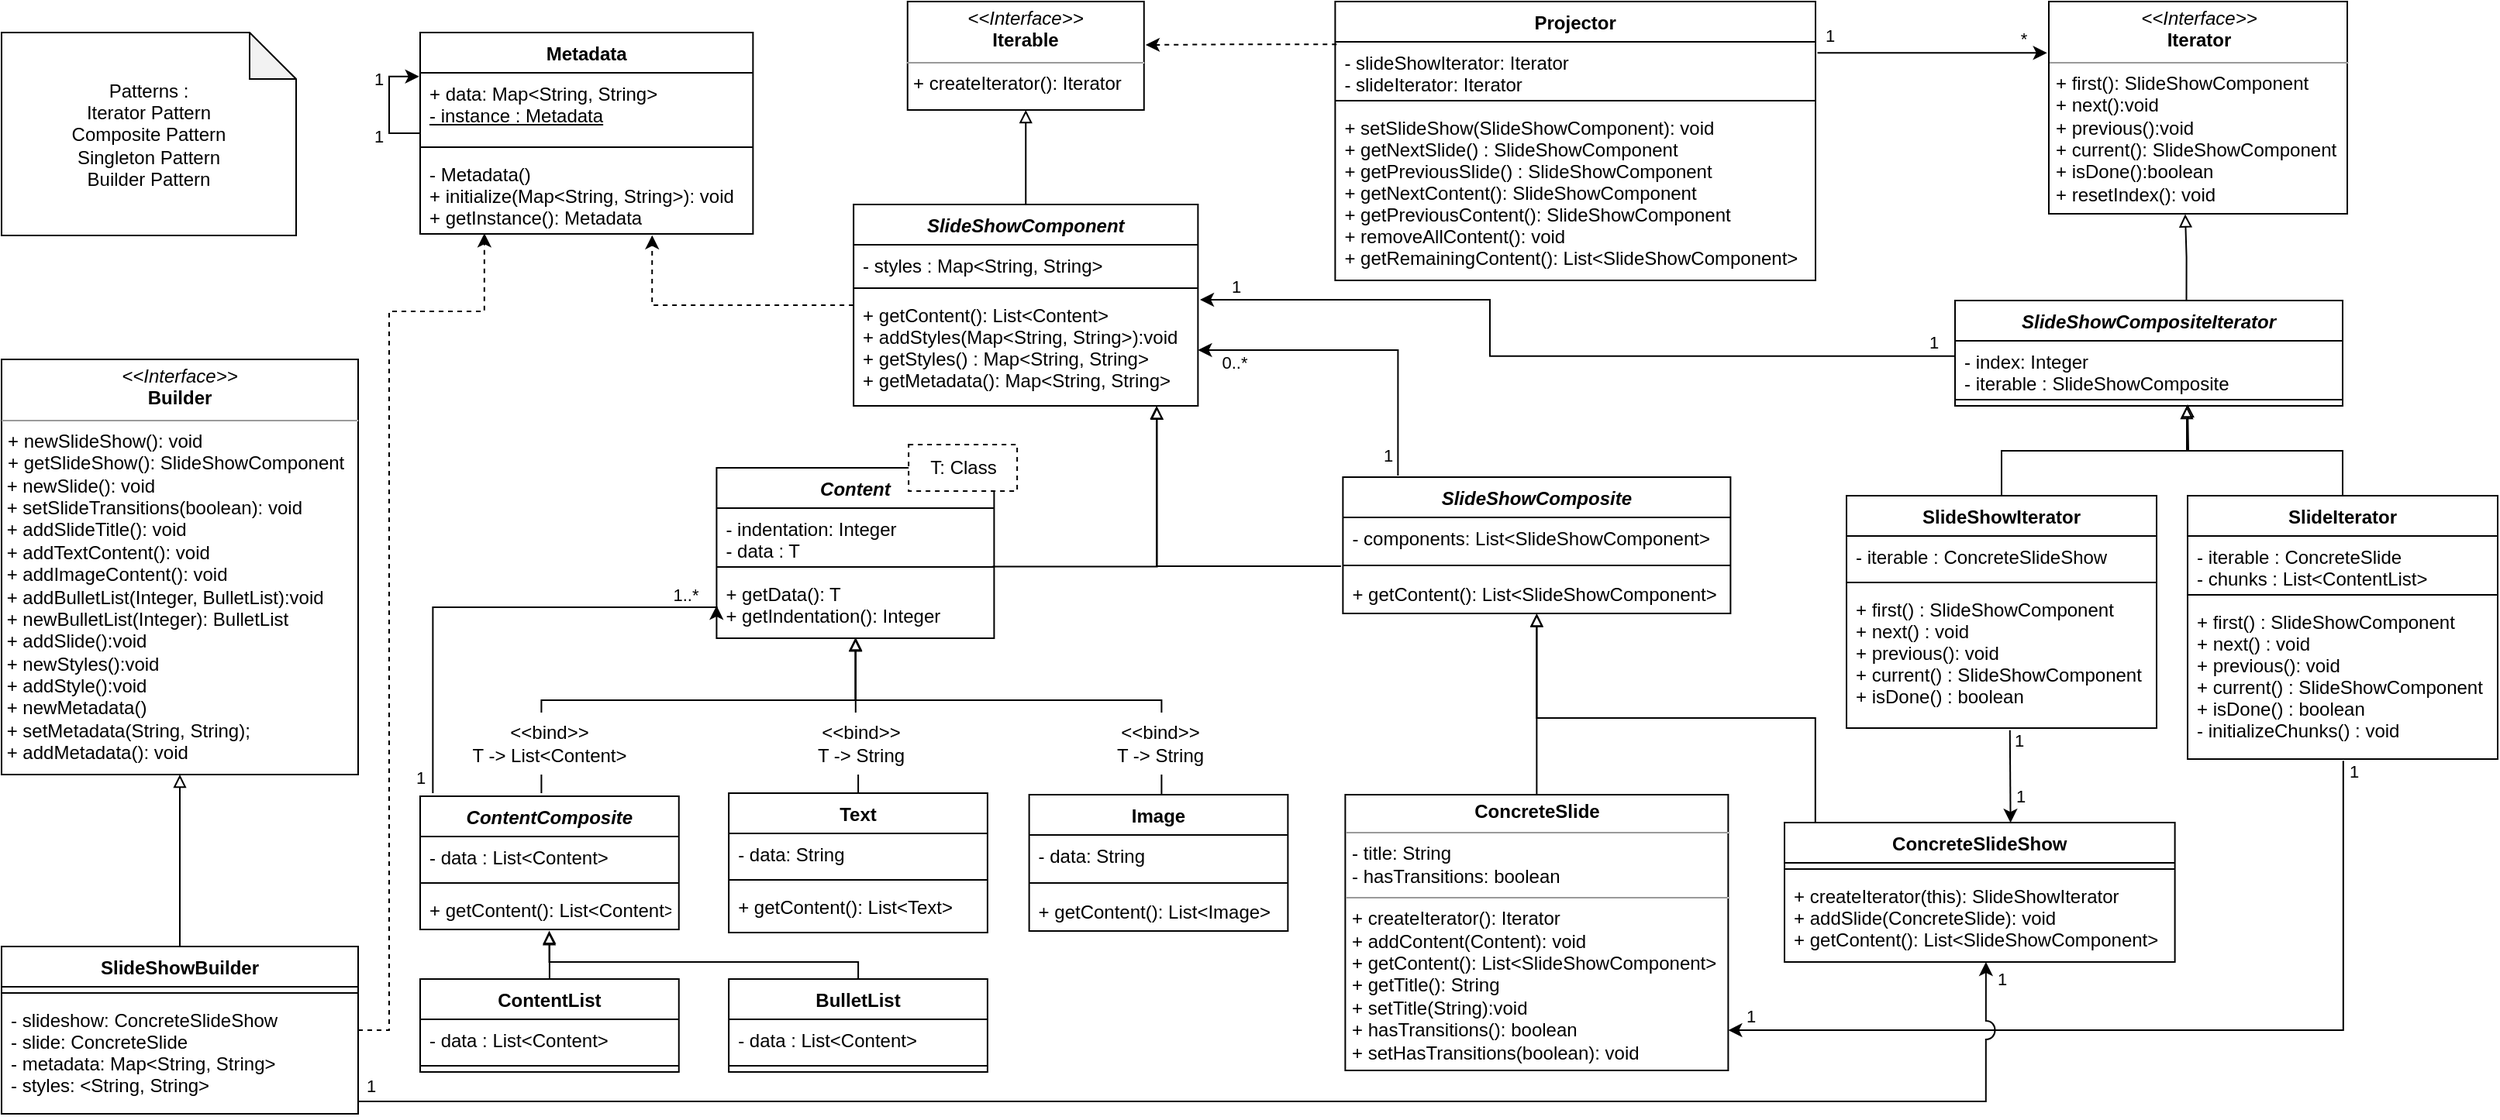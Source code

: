 <mxfile version="20.5.1" type="device"><diagram id="dJp5wNmj4JbH1_XlsDkN" name="Page-1"><mxGraphModel dx="2049" dy="1098" grid="1" gridSize="10" guides="1" tooltips="1" connect="1" arrows="1" fold="1" page="1" pageScale="1" pageWidth="1654" pageHeight="2336" math="0" shadow="0"><root><mxCell id="0"/><mxCell id="1" parent="0"/><mxCell id="BEjTRMxC8oMAZIC29KmR-113" style="edgeStyle=orthogonalEdgeStyle;rounded=0;orthogonalLoop=1;jettySize=auto;html=1;startArrow=none;startFill=0;endArrow=block;endFill=0;entryX=0.5;entryY=1;entryDx=0;entryDy=0;exitX=0.5;exitY=0;exitDx=0;exitDy=0;" parent="1" source="BEjTRMxC8oMAZIC29KmR-5" target="BEjTRMxC8oMAZIC29KmR-72" edge="1"><mxGeometry relative="1" as="geometry"><mxPoint x="848.19" y="118" as="targetPoint"/><mxPoint x="734.19" y="161" as="sourcePoint"/></mxGeometry></mxCell><mxCell id="H9FdFN-ClzO1cE9R2MqB-24" style="edgeStyle=orthogonalEdgeStyle;rounded=0;orthogonalLoop=1;jettySize=auto;html=1;entryX=0.697;entryY=1.016;entryDx=0;entryDy=0;entryPerimeter=0;dashed=1;endArrow=classic;endFill=1;" parent="1" source="BEjTRMxC8oMAZIC29KmR-5" target="BEjTRMxC8oMAZIC29KmR-18" edge="1"><mxGeometry relative="1" as="geometry"/></mxCell><mxCell id="BEjTRMxC8oMAZIC29KmR-5" value="SlideShowComponent" style="swimlane;fontStyle=3;align=center;verticalAlign=top;childLayout=stackLayout;horizontal=1;startSize=26;horizontalStack=0;resizeParent=1;resizeParentMax=0;resizeLast=0;collapsible=1;marginBottom=0;" parent="1" vertex="1"><mxGeometry x="579.56" y="151" width="222.13" height="130" as="geometry"/></mxCell><mxCell id="BEjTRMxC8oMAZIC29KmR-6" value="- styles : Map&lt;String, String&gt;" style="text;strokeColor=none;fillColor=none;align=left;verticalAlign=top;spacingLeft=4;spacingRight=4;overflow=hidden;rotatable=0;points=[[0,0.5],[1,0.5]];portConstraint=eastwest;" parent="BEjTRMxC8oMAZIC29KmR-5" vertex="1"><mxGeometry y="26" width="222.13" height="24" as="geometry"/></mxCell><mxCell id="BEjTRMxC8oMAZIC29KmR-7" value="" style="line;strokeWidth=1;fillColor=none;align=left;verticalAlign=middle;spacingTop=-1;spacingLeft=3;spacingRight=3;rotatable=0;labelPosition=right;points=[];portConstraint=eastwest;strokeColor=inherit;" parent="BEjTRMxC8oMAZIC29KmR-5" vertex="1"><mxGeometry y="50" width="222.13" height="8" as="geometry"/></mxCell><mxCell id="BEjTRMxC8oMAZIC29KmR-8" value="+ getContent(): List&lt;Content&gt;&#10;+ addStyles(Map&lt;String, String&gt;):void&#10;+ getStyles() : Map&lt;String, String&gt;&#10;+ getMetadata(): Map&lt;String, String&gt;&#10;" style="text;strokeColor=none;fillColor=none;align=left;verticalAlign=top;spacingLeft=4;spacingRight=4;overflow=hidden;rotatable=0;points=[[0,0.5],[1,0.5]];portConstraint=eastwest;" parent="BEjTRMxC8oMAZIC29KmR-5" vertex="1"><mxGeometry y="58" width="222.13" height="72" as="geometry"/></mxCell><mxCell id="BEjTRMxC8oMAZIC29KmR-15" value="Metadata" style="swimlane;fontStyle=1;align=center;verticalAlign=top;childLayout=stackLayout;horizontal=1;startSize=26;horizontalStack=0;resizeParent=1;resizeParentMax=0;resizeLast=0;collapsible=1;marginBottom=0;" parent="1" vertex="1"><mxGeometry x="300" y="40" width="214.68" height="130" as="geometry"/></mxCell><mxCell id="BEjTRMxC8oMAZIC29KmR-16" value="+ data: Map&amp;lt;String, String&amp;gt;&lt;br&gt;&lt;u&gt;- instance : Metadata&lt;/u&gt;" style="text;strokeColor=none;fillColor=none;align=left;verticalAlign=top;spacingLeft=4;spacingRight=4;overflow=hidden;rotatable=0;points=[[0,0.5],[1,0.5]];portConstraint=eastwest;html=1;" parent="BEjTRMxC8oMAZIC29KmR-15" vertex="1"><mxGeometry y="26" width="214.68" height="44" as="geometry"/></mxCell><mxCell id="BEjTRMxC8oMAZIC29KmR-17" value="" style="line;strokeWidth=1;fillColor=none;align=left;verticalAlign=middle;spacingTop=-1;spacingLeft=3;spacingRight=3;rotatable=0;labelPosition=right;points=[];portConstraint=eastwest;strokeColor=inherit;" parent="BEjTRMxC8oMAZIC29KmR-15" vertex="1"><mxGeometry y="70" width="214.68" height="8" as="geometry"/></mxCell><mxCell id="BEjTRMxC8oMAZIC29KmR-18" value="- Metadata()&#10;+ initialize(Map&lt;String, String&gt;): void&#10;+ getInstance(): Metadata" style="text;strokeColor=none;fillColor=none;align=left;verticalAlign=top;spacingLeft=4;spacingRight=4;overflow=hidden;rotatable=0;points=[[0,0.5],[1,0.5]];portConstraint=eastwest;" parent="BEjTRMxC8oMAZIC29KmR-15" vertex="1"><mxGeometry y="78" width="214.68" height="52" as="geometry"/></mxCell><mxCell id="TA6oF3tq6VPVfZ2ChKSb-13" style="edgeStyle=orthogonalEdgeStyle;rounded=0;orthogonalLoop=1;jettySize=auto;html=1;startArrow=none;startFill=0;endArrow=classic;endFill=1;entryX=-0.003;entryY=0.055;entryDx=0;entryDy=0;entryPerimeter=0;" parent="BEjTRMxC8oMAZIC29KmR-15" source="BEjTRMxC8oMAZIC29KmR-16" target="BEjTRMxC8oMAZIC29KmR-16" edge="1"><mxGeometry relative="1" as="geometry"><mxPoint x="-5.32" y="29" as="targetPoint"/><Array as="points"><mxPoint x="-20" y="65"/><mxPoint x="-20" y="29"/></Array></mxGeometry></mxCell><mxCell id="diG9DpCNGjjHX850nTGm-32" value="1" style="edgeLabel;html=1;align=center;verticalAlign=middle;resizable=0;points=[];" parent="TA6oF3tq6VPVfZ2ChKSb-13" vertex="1" connectable="0"><mxGeometry x="-0.741" y="1" relative="1" as="geometry"><mxPoint x="-17" y="1" as="offset"/></mxGeometry></mxCell><mxCell id="diG9DpCNGjjHX850nTGm-33" value="1" style="edgeLabel;html=1;align=center;verticalAlign=middle;resizable=0;points=[];" parent="TA6oF3tq6VPVfZ2ChKSb-13" vertex="1" connectable="0"><mxGeometry x="0.649" y="-1" relative="1" as="geometry"><mxPoint x="-13" as="offset"/></mxGeometry></mxCell><mxCell id="BEjTRMxC8oMAZIC29KmR-68" style="edgeStyle=orthogonalEdgeStyle;rounded=0;orthogonalLoop=1;jettySize=auto;html=1;startArrow=none;startFill=0;endArrow=classic;endFill=1;exitX=0.142;exitY=-0.011;exitDx=0;exitDy=0;exitPerimeter=0;" parent="1" source="H9FdFN-ClzO1cE9R2MqB-15" target="BEjTRMxC8oMAZIC29KmR-8" edge="1"><mxGeometry relative="1" as="geometry"><mxPoint x="930" y="321" as="sourcePoint"/></mxGeometry></mxCell><mxCell id="diG9DpCNGjjHX850nTGm-20" value="1" style="edgeLabel;html=1;align=center;verticalAlign=middle;resizable=0;points=[];" parent="BEjTRMxC8oMAZIC29KmR-68" vertex="1" connectable="0"><mxGeometry x="-0.814" y="-1" relative="1" as="geometry"><mxPoint x="-8" y="6" as="offset"/></mxGeometry></mxCell><mxCell id="diG9DpCNGjjHX850nTGm-21" value="0..*" style="edgeLabel;html=1;align=center;verticalAlign=middle;resizable=0;points=[];" parent="BEjTRMxC8oMAZIC29KmR-68" vertex="1" connectable="0"><mxGeometry x="0.831" y="-2" relative="1" as="geometry"><mxPoint x="6" y="10" as="offset"/></mxGeometry></mxCell><mxCell id="diG9DpCNGjjHX850nTGm-8" style="edgeStyle=orthogonalEdgeStyle;rounded=0;orthogonalLoop=1;jettySize=auto;html=1;endArrow=block;endFill=0;exitX=-0.005;exitY=-0.175;exitDx=0;exitDy=0;exitPerimeter=0;" parent="1" source="H9FdFN-ClzO1cE9R2MqB-18" edge="1"><mxGeometry relative="1" as="geometry"><mxPoint x="775" y="281" as="targetPoint"/><mxPoint x="836.94" y="384.312" as="sourcePoint"/><Array as="points"><mxPoint x="775.19" y="385"/></Array></mxGeometry></mxCell><mxCell id="TA6oF3tq6VPVfZ2ChKSb-8" style="edgeStyle=orthogonalEdgeStyle;rounded=0;orthogonalLoop=1;jettySize=auto;html=1;entryX=0.501;entryY=1;entryDx=0;entryDy=0;entryPerimeter=0;startArrow=none;startFill=0;endArrow=block;endFill=0;" parent="1" source="BEjTRMxC8oMAZIC29KmR-26" target="BEjTRMxC8oMAZIC29KmR-44" edge="1"><mxGeometry relative="1" as="geometry"/></mxCell><mxCell id="BEjTRMxC8oMAZIC29KmR-26" value="Text" style="swimlane;fontStyle=1;align=center;verticalAlign=top;childLayout=stackLayout;horizontal=1;startSize=26;horizontalStack=0;resizeParent=1;resizeParentMax=0;resizeLast=0;collapsible=1;marginBottom=0;" parent="1" vertex="1"><mxGeometry x="499.07" y="531" width="166.88" height="90" as="geometry"/></mxCell><mxCell id="BEjTRMxC8oMAZIC29KmR-27" value="- data: String" style="text;strokeColor=none;fillColor=none;align=left;verticalAlign=top;spacingLeft=4;spacingRight=4;overflow=hidden;rotatable=0;points=[[0,0.5],[1,0.5]];portConstraint=eastwest;" parent="BEjTRMxC8oMAZIC29KmR-26" vertex="1"><mxGeometry y="26" width="166.88" height="26" as="geometry"/></mxCell><mxCell id="BEjTRMxC8oMAZIC29KmR-28" value="" style="line;strokeWidth=1;fillColor=none;align=left;verticalAlign=middle;spacingTop=-1;spacingLeft=3;spacingRight=3;rotatable=0;labelPosition=right;points=[];portConstraint=eastwest;strokeColor=inherit;" parent="BEjTRMxC8oMAZIC29KmR-26" vertex="1"><mxGeometry y="52" width="166.88" height="8" as="geometry"/></mxCell><mxCell id="BEjTRMxC8oMAZIC29KmR-29" value="+ getContent(): List&lt;Text&gt;" style="text;strokeColor=none;fillColor=none;align=left;verticalAlign=top;spacingLeft=4;spacingRight=4;overflow=hidden;rotatable=0;points=[[0,0.5],[1,0.5]];portConstraint=eastwest;" parent="BEjTRMxC8oMAZIC29KmR-26" vertex="1"><mxGeometry y="60" width="166.88" height="30" as="geometry"/></mxCell><mxCell id="TA6oF3tq6VPVfZ2ChKSb-9" style="edgeStyle=orthogonalEdgeStyle;rounded=0;orthogonalLoop=1;jettySize=auto;html=1;entryX=0.5;entryY=1;entryDx=0;entryDy=0;startArrow=none;startFill=0;endArrow=block;endFill=0;" parent="1" source="BEjTRMxC8oMAZIC29KmR-31" target="BEjTRMxC8oMAZIC29KmR-41" edge="1"><mxGeometry relative="1" as="geometry"><Array as="points"><mxPoint x="778.19" y="471"/><mxPoint x="580.19" y="471"/></Array></mxGeometry></mxCell><mxCell id="BEjTRMxC8oMAZIC29KmR-31" value="Image" style="swimlane;fontStyle=1;align=center;verticalAlign=top;childLayout=stackLayout;horizontal=1;startSize=26;horizontalStack=0;resizeParent=1;resizeParentMax=0;resizeLast=0;collapsible=1;marginBottom=0;" parent="1" vertex="1"><mxGeometry x="692.81" y="532" width="166.88" height="88" as="geometry"/></mxCell><mxCell id="BEjTRMxC8oMAZIC29KmR-32" value="- data: String" style="text;strokeColor=none;fillColor=none;align=left;verticalAlign=top;spacingLeft=4;spacingRight=4;overflow=hidden;rotatable=0;points=[[0,0.5],[1,0.5]];portConstraint=eastwest;" parent="BEjTRMxC8oMAZIC29KmR-31" vertex="1"><mxGeometry y="26" width="166.88" height="26" as="geometry"/></mxCell><mxCell id="BEjTRMxC8oMAZIC29KmR-33" value="" style="line;strokeWidth=1;fillColor=none;align=left;verticalAlign=middle;spacingTop=-1;spacingLeft=3;spacingRight=3;rotatable=0;labelPosition=right;points=[];portConstraint=eastwest;strokeColor=inherit;" parent="BEjTRMxC8oMAZIC29KmR-31" vertex="1"><mxGeometry y="52" width="166.88" height="10" as="geometry"/></mxCell><mxCell id="BEjTRMxC8oMAZIC29KmR-34" value="+ getContent(): List&lt;Image&gt;" style="text;strokeColor=none;fillColor=none;align=left;verticalAlign=top;spacingLeft=4;spacingRight=4;overflow=hidden;rotatable=0;points=[[0,0.5],[1,0.5]];portConstraint=eastwest;" parent="BEjTRMxC8oMAZIC29KmR-31" vertex="1"><mxGeometry y="62" width="166.88" height="26" as="geometry"/></mxCell><mxCell id="1Rqe-ZaB17CGoWird3mA-8" style="edgeStyle=orthogonalEdgeStyle;rounded=0;orthogonalLoop=1;jettySize=auto;html=1;entryX=0;entryY=0.5;entryDx=0;entryDy=0;" parent="1" target="BEjTRMxC8oMAZIC29KmR-44" edge="1"><mxGeometry relative="1" as="geometry"><Array as="points"><mxPoint x="308" y="411"/><mxPoint x="491" y="411"/></Array><mxPoint x="308.19" y="531" as="sourcePoint"/><mxPoint x="468.19" y="396" as="targetPoint"/></mxGeometry></mxCell><mxCell id="diG9DpCNGjjHX850nTGm-22" value="1" style="edgeLabel;html=1;align=center;verticalAlign=middle;resizable=0;points=[];" parent="1Rqe-ZaB17CGoWird3mA-8" vertex="1" connectable="0"><mxGeometry x="-0.936" y="1" relative="1" as="geometry"><mxPoint x="-7" y="-1" as="offset"/></mxGeometry></mxCell><mxCell id="diG9DpCNGjjHX850nTGm-23" value="1..*" style="edgeLabel;html=1;align=center;verticalAlign=middle;resizable=0;points=[];" parent="1Rqe-ZaB17CGoWird3mA-8" vertex="1" connectable="0"><mxGeometry x="0.799" y="3" relative="1" as="geometry"><mxPoint x="9" y="-5" as="offset"/></mxGeometry></mxCell><mxCell id="BEjTRMxC8oMAZIC29KmR-36" value="ContentComposite" style="swimlane;fontStyle=3;align=center;verticalAlign=top;childLayout=stackLayout;horizontal=1;startSize=26;horizontalStack=0;resizeParent=1;resizeParentMax=0;resizeLast=0;collapsible=1;marginBottom=0;" parent="1" vertex="1"><mxGeometry x="300" y="533" width="166.88" height="86" as="geometry"/></mxCell><mxCell id="BEjTRMxC8oMAZIC29KmR-37" value="- data : List&lt;Content&gt;" style="text;strokeColor=none;fillColor=none;align=left;verticalAlign=top;spacingLeft=4;spacingRight=4;overflow=hidden;rotatable=0;points=[[0,0.5],[1,0.5]];portConstraint=eastwest;" parent="BEjTRMxC8oMAZIC29KmR-36" vertex="1"><mxGeometry y="26" width="166.88" height="26" as="geometry"/></mxCell><mxCell id="BEjTRMxC8oMAZIC29KmR-38" value="" style="line;strokeWidth=1;fillColor=none;align=left;verticalAlign=middle;spacingTop=-1;spacingLeft=3;spacingRight=3;rotatable=0;labelPosition=right;points=[];portConstraint=eastwest;strokeColor=inherit;" parent="BEjTRMxC8oMAZIC29KmR-36" vertex="1"><mxGeometry y="52" width="166.88" height="8" as="geometry"/></mxCell><mxCell id="BEjTRMxC8oMAZIC29KmR-39" value="+ getContent(): List&lt;Content&gt;" style="text;strokeColor=none;fillColor=none;align=left;verticalAlign=top;spacingLeft=4;spacingRight=4;overflow=hidden;rotatable=0;points=[[0,0.5],[1,0.5]];portConstraint=eastwest;" parent="BEjTRMxC8oMAZIC29KmR-36" vertex="1"><mxGeometry y="60" width="166.88" height="26" as="geometry"/></mxCell><mxCell id="TA6oF3tq6VPVfZ2ChKSb-7" style="edgeStyle=orthogonalEdgeStyle;rounded=0;orthogonalLoop=1;jettySize=auto;html=1;endArrow=none;endFill=0;startArrow=block;startFill=0;exitX=0.501;exitY=0.988;exitDx=0;exitDy=0;exitPerimeter=0;" parent="1" source="BEjTRMxC8oMAZIC29KmR-44" edge="1"><mxGeometry relative="1" as="geometry"><Array as="points"><mxPoint x="581.19" y="471"/><mxPoint x="378.19" y="471"/><mxPoint x="378.19" y="531"/></Array><mxPoint x="378.19" y="531" as="targetPoint"/></mxGeometry></mxCell><mxCell id="diG9DpCNGjjHX850nTGm-4" style="edgeStyle=orthogonalEdgeStyle;rounded=0;orthogonalLoop=1;jettySize=auto;html=1;entryX=0.881;entryY=1.006;entryDx=0;entryDy=0;entryPerimeter=0;endArrow=block;endFill=0;exitX=0.994;exitY=0.589;exitDx=0;exitDy=0;exitPerimeter=0;" parent="1" target="BEjTRMxC8oMAZIC29KmR-8" edge="1"><mxGeometry relative="1" as="geometry"><mxPoint x="669.126" y="384.712" as="sourcePoint"/><mxPoint x="774.61" y="285.38" as="targetPoint"/><Array as="points"><mxPoint x="775" y="385"/></Array></mxGeometry></mxCell><mxCell id="BEjTRMxC8oMAZIC29KmR-41" value="Content" style="swimlane;fontStyle=3;align=center;verticalAlign=top;childLayout=stackLayout;horizontal=1;startSize=26;horizontalStack=0;resizeParent=1;resizeParentMax=0;resizeLast=0;collapsible=1;marginBottom=0;" parent="1" vertex="1"><mxGeometry x="491.21" y="321" width="178.99" height="110" as="geometry"/></mxCell><mxCell id="BEjTRMxC8oMAZIC29KmR-42" value="- indentation: Integer&#10;- data : T" style="text;strokeColor=none;fillColor=none;align=left;verticalAlign=top;spacingLeft=4;spacingRight=4;overflow=hidden;rotatable=0;points=[[0,0.5],[1,0.5]];portConstraint=eastwest;" parent="BEjTRMxC8oMAZIC29KmR-41" vertex="1"><mxGeometry y="26" width="178.99" height="34" as="geometry"/></mxCell><mxCell id="BEjTRMxC8oMAZIC29KmR-43" value="" style="line;strokeWidth=1;fillColor=none;align=left;verticalAlign=middle;spacingTop=-1;spacingLeft=3;spacingRight=3;rotatable=0;labelPosition=right;points=[];portConstraint=eastwest;strokeColor=inherit;" parent="BEjTRMxC8oMAZIC29KmR-41" vertex="1"><mxGeometry y="60" width="178.99" height="8" as="geometry"/></mxCell><mxCell id="BEjTRMxC8oMAZIC29KmR-44" value="+ getData(): T&#10;+ getIndentation(): Integer" style="text;strokeColor=none;fillColor=none;align=left;verticalAlign=top;spacingLeft=4;spacingRight=4;overflow=hidden;rotatable=0;points=[[0,0.5],[1,0.5]];portConstraint=eastwest;" parent="BEjTRMxC8oMAZIC29KmR-41" vertex="1"><mxGeometry y="68" width="178.99" height="42" as="geometry"/></mxCell><mxCell id="diG9DpCNGjjHX850nTGm-10" value="" style="edgeStyle=orthogonalEdgeStyle;rounded=0;orthogonalLoop=1;jettySize=auto;html=1;endArrow=classic;endFill=1;exitX=1.004;exitY=0.209;exitDx=0;exitDy=0;exitPerimeter=0;entryX=-0.006;entryY=0.242;entryDx=0;entryDy=0;entryPerimeter=0;" parent="1" source="BEjTRMxC8oMAZIC29KmR-54" target="BEjTRMxC8oMAZIC29KmR-75" edge="1"><mxGeometry x="-0.868" y="4" relative="1" as="geometry"><mxPoint x="1170" y="74.81" as="sourcePoint"/><mxPoint x="1236" y="73" as="targetPoint"/><mxPoint as="offset"/><Array as="points"><mxPoint x="1220" y="53"/><mxPoint x="1220" y="53"/></Array></mxGeometry></mxCell><mxCell id="diG9DpCNGjjHX850nTGm-13" value="*" style="edgeLabel;html=1;align=center;verticalAlign=middle;resizable=0;points=[];" parent="diG9DpCNGjjHX850nTGm-10" vertex="1" connectable="0"><mxGeometry x="0.733" y="-1" relative="1" as="geometry"><mxPoint x="4" y="-10" as="offset"/></mxGeometry></mxCell><mxCell id="diG9DpCNGjjHX850nTGm-14" value="1" style="edgeLabel;html=1;align=center;verticalAlign=middle;resizable=0;points=[];" parent="diG9DpCNGjjHX850nTGm-10" vertex="1" connectable="0"><mxGeometry x="-0.484" y="1" relative="1" as="geometry"><mxPoint x="-30" y="-10" as="offset"/></mxGeometry></mxCell><mxCell id="IIY0gkFRQyNeZIVxNkBU-9" style="edgeStyle=orthogonalEdgeStyle;rounded=0;orthogonalLoop=1;jettySize=auto;html=1;entryX=1.007;entryY=0.4;entryDx=0;entryDy=0;entryPerimeter=0;endArrow=classic;endFill=1;dashed=1;exitX=0.003;exitY=0.048;exitDx=0;exitDy=0;exitPerimeter=0;" parent="1" source="BEjTRMxC8oMAZIC29KmR-54" target="BEjTRMxC8oMAZIC29KmR-72" edge="1"><mxGeometry relative="1" as="geometry"/></mxCell><mxCell id="BEjTRMxC8oMAZIC29KmR-53" value="Projector" style="swimlane;fontStyle=1;align=center;verticalAlign=top;childLayout=stackLayout;horizontal=1;startSize=26;horizontalStack=0;resizeParent=1;resizeParentMax=0;resizeLast=0;collapsible=1;marginBottom=0;" parent="1" vertex="1"><mxGeometry x="890.19" y="20" width="309.81" height="180" as="geometry"/></mxCell><mxCell id="BEjTRMxC8oMAZIC29KmR-54" value="- slideShowIterator: Iterator&#10;- slideIterator: Iterator" style="text;strokeColor=none;fillColor=none;align=left;verticalAlign=top;spacingLeft=4;spacingRight=4;overflow=hidden;rotatable=0;points=[[0,0.5],[1,0.5]];portConstraint=eastwest;" parent="BEjTRMxC8oMAZIC29KmR-53" vertex="1"><mxGeometry y="26" width="309.81" height="34" as="geometry"/></mxCell><mxCell id="BEjTRMxC8oMAZIC29KmR-55" value="" style="line;strokeWidth=1;fillColor=none;align=left;verticalAlign=middle;spacingTop=-1;spacingLeft=3;spacingRight=3;rotatable=0;labelPosition=right;points=[];portConstraint=eastwest;strokeColor=inherit;" parent="BEjTRMxC8oMAZIC29KmR-53" vertex="1"><mxGeometry y="60" width="309.81" height="8" as="geometry"/></mxCell><mxCell id="BEjTRMxC8oMAZIC29KmR-56" value="+ setSlideShow(SlideShowComponent): void&#10;+ getNextSlide() : SlideShowComponent&#10;+ getPreviousSlide() : SlideShowComponent&#10;+ getNextContent(): SlideShowComponent&#10;+ getPreviousContent(): SlideShowComponent&#10;+ removeAllContent(): void&#10;+ getRemainingContent(): List&lt;SlideShowComponent&gt;" style="text;strokeColor=none;fillColor=none;align=left;verticalAlign=top;spacingLeft=4;spacingRight=4;overflow=hidden;rotatable=0;points=[[0,0.5],[1,0.5]];portConstraint=eastwest;" parent="BEjTRMxC8oMAZIC29KmR-53" vertex="1"><mxGeometry y="68" width="309.81" height="112" as="geometry"/></mxCell><mxCell id="BEjTRMxC8oMAZIC29KmR-72" value="&lt;p style=&quot;margin:0px;margin-top:4px;text-align:center;&quot;&gt;&lt;i&gt;&amp;lt;&amp;lt;Interface&amp;gt;&amp;gt;&lt;/i&gt;&lt;br&gt;&lt;b&gt;Iterable&lt;/b&gt;&lt;/p&gt;&lt;hr size=&quot;1&quot;&gt;&lt;p style=&quot;margin:0px;margin-left:4px;&quot;&gt;+ createIterator(): Iterator&lt;/p&gt;&lt;p style=&quot;margin:0px;margin-left:4px;&quot;&gt;&lt;br&gt;&lt;/p&gt;" style="verticalAlign=top;align=left;overflow=fill;fontSize=12;fontFamily=Helvetica;html=1;" parent="1" vertex="1"><mxGeometry x="614.38" y="20" width="152.5" height="70" as="geometry"/></mxCell><mxCell id="BEjTRMxC8oMAZIC29KmR-75" value="&lt;p style=&quot;margin:0px;margin-top:4px;text-align:center;&quot;&gt;&lt;i&gt;&amp;lt;&amp;lt;Interface&amp;gt;&amp;gt;&lt;/i&gt;&lt;br&gt;&lt;b&gt;Iterator&lt;/b&gt;&lt;/p&gt;&lt;hr size=&quot;1&quot;&gt;&lt;p style=&quot;margin:0px;margin-left:4px;&quot;&gt;+ first(): SlideShowComponent&lt;br style=&quot;padding: 0px; margin: 0px;&quot;&gt;+ next():void&lt;/p&gt;&lt;p style=&quot;margin:0px;margin-left:4px;&quot;&gt;+ previous():void&lt;br style=&quot;padding: 0px; margin: 0px;&quot;&gt;+ current(): SlideShowComponent&lt;br style=&quot;padding: 0px; margin: 0px;&quot;&gt;+ isDone():boolean&lt;br&gt;&lt;/p&gt;&lt;p style=&quot;margin:0px;margin-left:4px;&quot;&gt;+ resetIndex(): void&lt;/p&gt;&lt;p style=&quot;margin:0px;margin-left:4px;&quot;&gt;&lt;br&gt;&lt;/p&gt;" style="verticalAlign=top;align=left;overflow=fill;fontSize=12;fontFamily=Helvetica;html=1;" parent="1" vertex="1"><mxGeometry x="1350.5" y="20" width="192.5" height="137" as="geometry"/></mxCell><mxCell id="BEjTRMxC8oMAZIC29KmR-103" style="edgeStyle=orthogonalEdgeStyle;rounded=0;orthogonalLoop=1;jettySize=auto;html=1;entryX=0.457;entryY=1.002;entryDx=0;entryDy=0;startArrow=none;startFill=0;endArrow=block;endFill=0;exitX=0.597;exitY=-0.001;exitDx=0;exitDy=0;exitPerimeter=0;entryPerimeter=0;" parent="1" source="BEjTRMxC8oMAZIC29KmR-78" target="BEjTRMxC8oMAZIC29KmR-75" edge="1"><mxGeometry relative="1" as="geometry"/></mxCell><mxCell id="BEjTRMxC8oMAZIC29KmR-78" value="SlideShowCompositeIterator" style="swimlane;fontStyle=3;align=center;verticalAlign=top;childLayout=stackLayout;horizontal=1;startSize=26;horizontalStack=0;resizeParent=1;resizeParentMax=0;resizeLast=0;collapsible=1;marginBottom=0;" parent="1" vertex="1"><mxGeometry x="1290" y="213" width="250" height="68" as="geometry"><mxRectangle x="1030" y="417" width="140" height="30" as="alternateBounds"/></mxGeometry></mxCell><mxCell id="BEjTRMxC8oMAZIC29KmR-79" value="- index: Integer&#10;- iterable : SlideShowComposite" style="text;strokeColor=none;fillColor=none;align=left;verticalAlign=top;spacingLeft=4;spacingRight=4;overflow=hidden;rotatable=0;points=[[0,0.5],[1,0.5]];portConstraint=eastwest;" parent="BEjTRMxC8oMAZIC29KmR-78" vertex="1"><mxGeometry y="26" width="250" height="34" as="geometry"/></mxCell><mxCell id="BEjTRMxC8oMAZIC29KmR-80" value="" style="line;strokeWidth=1;fillColor=none;align=left;verticalAlign=middle;spacingTop=-1;spacingLeft=3;spacingRight=3;rotatable=0;labelPosition=right;points=[];portConstraint=eastwest;strokeColor=inherit;" parent="BEjTRMxC8oMAZIC29KmR-78" vertex="1"><mxGeometry y="60" width="250" height="8" as="geometry"/></mxCell><mxCell id="H9FdFN-ClzO1cE9R2MqB-26" style="edgeStyle=orthogonalEdgeStyle;rounded=0;orthogonalLoop=1;jettySize=auto;html=1;entryX=0.5;entryY=1.01;entryDx=0;entryDy=0;entryPerimeter=0;endArrow=block;endFill=0;exitX=0.079;exitY=0;exitDx=0;exitDy=0;exitPerimeter=0;" parent="1" source="BEjTRMxC8oMAZIC29KmR-94" target="H9FdFN-ClzO1cE9R2MqB-18" edge="1"><mxGeometry relative="1" as="geometry"><mxPoint x="1200" y="531" as="sourcePoint"/></mxGeometry></mxCell><mxCell id="BEjTRMxC8oMAZIC29KmR-94" value="ConcreteSlideShow" style="swimlane;fontStyle=1;align=center;verticalAlign=top;childLayout=stackLayout;horizontal=1;startSize=26;horizontalStack=0;resizeParent=1;resizeParentMax=0;resizeLast=0;collapsible=1;marginBottom=0;" parent="1" vertex="1"><mxGeometry x="1180" y="550" width="251.81" height="90" as="geometry"><mxRectangle x="860" y="859" width="150" height="30" as="alternateBounds"/></mxGeometry></mxCell><mxCell id="BEjTRMxC8oMAZIC29KmR-96" value="" style="line;strokeWidth=1;fillColor=none;align=left;verticalAlign=middle;spacingTop=-1;spacingLeft=3;spacingRight=3;rotatable=0;labelPosition=right;points=[];portConstraint=eastwest;strokeColor=inherit;" parent="BEjTRMxC8oMAZIC29KmR-94" vertex="1"><mxGeometry y="26" width="251.81" height="8" as="geometry"/></mxCell><mxCell id="BEjTRMxC8oMAZIC29KmR-97" value="+ createIterator(this): SlideShowIterator&#10;+ addSlide(ConcreteSlide): void&#10;+ getContent(): List&lt;SlideShowComponent&gt; " style="text;strokeColor=none;fillColor=none;align=left;verticalAlign=top;spacingLeft=4;spacingRight=4;overflow=hidden;rotatable=0;points=[[0,0.5],[1,0.5]];portConstraint=eastwest;" parent="BEjTRMxC8oMAZIC29KmR-94" vertex="1"><mxGeometry y="34" width="251.81" height="56" as="geometry"/></mxCell><mxCell id="1Rqe-ZaB17CGoWird3mA-18" value="&lt;p style=&quot;margin:0px;margin-top:4px;text-align:center;&quot;&gt;&lt;i&gt;&amp;lt;&amp;lt;Interface&amp;gt;&amp;gt;&lt;/i&gt;&lt;br&gt;&lt;b&gt;Builder&lt;/b&gt;&lt;/p&gt;&lt;hr size=&quot;1&quot;&gt;&lt;p style=&quot;margin:0px;margin-left:4px;&quot;&gt;+ newSlideShow(): void&lt;/p&gt;&lt;p style=&quot;margin: 0px 0px 0px 4px;&quot;&gt;+ getSlideShow(): SlideShowComponent&lt;br&gt;&lt;/p&gt;&lt;div&gt;&amp;nbsp;+ newSlide(): void&lt;/div&gt;&lt;div&gt;&amp;nbsp;+ setSlideTransitions(boolean): void&lt;/div&gt;&lt;div&gt;&amp;nbsp;+ addSlideTitle(): void&lt;/div&gt;&lt;div&gt;&amp;nbsp;+ addTextContent(): void&lt;/div&gt;&lt;div&gt;&amp;nbsp;+ addImageContent(): void&lt;/div&gt;&lt;div&gt;&amp;nbsp;+ addBulletList(Integer, BulletList):void&lt;/div&gt;&lt;div&gt;&amp;nbsp;+ newBulletList(Integer): BulletList&lt;/div&gt;&lt;div&gt;&amp;nbsp;+ addSlide():void&lt;/div&gt;&lt;div&gt;&amp;nbsp;+ newStyles():void&lt;/div&gt;&lt;div&gt;&amp;nbsp;+ addStyle():void&lt;/div&gt;&lt;div&gt;&amp;nbsp;+ newMetadata()&lt;/div&gt;&lt;div&gt;&amp;nbsp;+ setMetadata(String, String);&lt;/div&gt;&lt;div&gt;&amp;nbsp;+ addMetadata(): void&lt;/div&gt;" style="verticalAlign=top;align=left;overflow=fill;fontSize=12;fontFamily=Helvetica;html=1;" parent="1" vertex="1"><mxGeometry x="30" y="251" width="230" height="268" as="geometry"/></mxCell><mxCell id="1Rqe-ZaB17CGoWird3mA-25" style="edgeStyle=orthogonalEdgeStyle;rounded=0;orthogonalLoop=1;jettySize=auto;html=1;endArrow=block;endFill=0;exitX=0.5;exitY=0;exitDx=0;exitDy=0;entryX=0.5;entryY=1;entryDx=0;entryDy=0;" parent="1" source="1Rqe-ZaB17CGoWird3mA-21" target="1Rqe-ZaB17CGoWird3mA-18" edge="1"><mxGeometry relative="1" as="geometry"><mxPoint x="145" y="431" as="sourcePoint"/><Array as="points"/><mxPoint x="100" y="570" as="targetPoint"/></mxGeometry></mxCell><mxCell id="H9FdFN-ClzO1cE9R2MqB-23" style="edgeStyle=orthogonalEdgeStyle;rounded=0;orthogonalLoop=1;jettySize=auto;html=1;entryX=0.193;entryY=0.993;entryDx=0;entryDy=0;entryPerimeter=0;dashed=1;endArrow=classic;endFill=1;" parent="1" source="1Rqe-ZaB17CGoWird3mA-21" target="BEjTRMxC8oMAZIC29KmR-18" edge="1"><mxGeometry relative="1" as="geometry"><Array as="points"><mxPoint x="280" y="684"/><mxPoint x="280" y="220"/><mxPoint x="341" y="220"/></Array></mxGeometry></mxCell><mxCell id="1Rqe-ZaB17CGoWird3mA-21" value="SlideShowBuilder" style="swimlane;fontStyle=1;align=center;verticalAlign=top;childLayout=stackLayout;horizontal=1;startSize=26;horizontalStack=0;resizeParent=1;resizeParentMax=0;resizeLast=0;collapsible=1;marginBottom=0;" parent="1" vertex="1"><mxGeometry x="30" y="630" width="230" height="108" as="geometry"/></mxCell><mxCell id="1Rqe-ZaB17CGoWird3mA-23" value="" style="line;strokeWidth=1;fillColor=none;align=left;verticalAlign=middle;spacingTop=-1;spacingLeft=3;spacingRight=3;rotatable=0;labelPosition=right;points=[];portConstraint=eastwest;strokeColor=inherit;" parent="1Rqe-ZaB17CGoWird3mA-21" vertex="1"><mxGeometry y="26" width="230" height="8" as="geometry"/></mxCell><mxCell id="1Rqe-ZaB17CGoWird3mA-22" value="- slideshow: ConcreteSlideShow&#10;- slide: ConcreteSlide&#10;- metadata: Map&lt;String, String&gt;&#10;- styles: &lt;String, String&gt;" style="text;strokeColor=none;fillColor=none;align=left;verticalAlign=top;spacingLeft=4;spacingRight=4;overflow=hidden;rotatable=0;points=[[0,0.5],[1,0.5]];portConstraint=eastwest;" parent="1Rqe-ZaB17CGoWird3mA-21" vertex="1"><mxGeometry y="34" width="230" height="74" as="geometry"/></mxCell><mxCell id="diG9DpCNGjjHX850nTGm-6" style="edgeStyle=orthogonalEdgeStyle;rounded=0;orthogonalLoop=1;jettySize=auto;html=1;endArrow=classic;endFill=1;exitX=0.527;exitY=1.015;exitDx=0;exitDy=0;exitPerimeter=0;entryX=0.579;entryY=0.001;entryDx=0;entryDy=0;entryPerimeter=0;" parent="1" source="diG9DpCNGjjHX850nTGm-29" target="BEjTRMxC8oMAZIC29KmR-94" edge="1"><mxGeometry relative="1" as="geometry"><mxPoint x="1258.117" y="459.99" as="sourcePoint"/><Array as="points"><mxPoint x="1325" y="491"/><mxPoint x="1326" y="491"/><mxPoint x="1326" y="533"/></Array><mxPoint x="1334" y="534" as="targetPoint"/></mxGeometry></mxCell><mxCell id="diG9DpCNGjjHX850nTGm-17" value="1" style="edgeLabel;html=1;align=center;verticalAlign=middle;resizable=0;points=[];" parent="diG9DpCNGjjHX850nTGm-6" vertex="1" connectable="0"><mxGeometry x="-0.822" y="1" relative="1" as="geometry"><mxPoint x="4" y="1" as="offset"/></mxGeometry></mxCell><mxCell id="diG9DpCNGjjHX850nTGm-18" value="1" style="edgeLabel;html=1;align=center;verticalAlign=middle;resizable=0;points=[];" parent="diG9DpCNGjjHX850nTGm-6" vertex="1" connectable="0"><mxGeometry x="0.655" relative="1" as="geometry"><mxPoint x="6" y="-7" as="offset"/></mxGeometry></mxCell><mxCell id="diG9DpCNGjjHX850nTGm-7" style="edgeStyle=orthogonalEdgeStyle;rounded=0;orthogonalLoop=1;jettySize=auto;html=1;entryX=0.598;entryY=1;entryDx=0;entryDy=0;endArrow=block;endFill=0;entryPerimeter=0;exitX=0.5;exitY=0;exitDx=0;exitDy=0;" parent="1" source="diG9DpCNGjjHX850nTGm-26" target="BEjTRMxC8oMAZIC29KmR-80" edge="1"><mxGeometry relative="1" as="geometry"><mxPoint x="1252.69" y="309" as="sourcePoint"/></mxGeometry></mxCell><mxCell id="91BxNfJ3IX_Nx7LJa_Bf-10" style="edgeStyle=orthogonalEdgeStyle;rounded=0;orthogonalLoop=1;jettySize=auto;html=1;startArrow=none;startFill=0;endArrow=classic;endFill=1;entryX=1.006;entryY=0.048;entryDx=0;entryDy=0;entryPerimeter=0;exitX=-0.001;exitY=0.29;exitDx=0;exitDy=0;exitPerimeter=0;" parent="1" source="BEjTRMxC8oMAZIC29KmR-79" target="BEjTRMxC8oMAZIC29KmR-8" edge="1"><mxGeometry relative="1" as="geometry"><mxPoint x="1298.19" y="261" as="sourcePoint"/><mxPoint x="1398.19" y="529" as="targetPoint"/><Array as="points"><mxPoint x="990" y="249"/><mxPoint x="990" y="213"/></Array></mxGeometry></mxCell><mxCell id="diG9DpCNGjjHX850nTGm-15" value="1" style="edgeLabel;html=1;align=center;verticalAlign=middle;resizable=0;points=[];" parent="91BxNfJ3IX_Nx7LJa_Bf-10" vertex="1" connectable="0"><mxGeometry x="-0.883" y="-2" relative="1" as="geometry"><mxPoint x="17" y="-7" as="offset"/></mxGeometry></mxCell><mxCell id="diG9DpCNGjjHX850nTGm-16" value="1" style="edgeLabel;html=1;align=center;verticalAlign=middle;resizable=0;points=[];" parent="91BxNfJ3IX_Nx7LJa_Bf-10" vertex="1" connectable="0"><mxGeometry x="0.865" y="-2" relative="1" as="geometry"><mxPoint x="-12" y="-7" as="offset"/></mxGeometry></mxCell><mxCell id="i5Scx4muYGu7qm7_OJdb-1" value="Patterns :&lt;br&gt;Iterator Pattern&lt;br&gt;Composite Pattern&lt;br&gt;Singleton Pattern&lt;br&gt;Builder Pattern" style="shape=note;whiteSpace=wrap;html=1;backgroundOutline=1;darkOpacity=0.05;" parent="1" vertex="1"><mxGeometry x="30" y="40" width="190" height="131" as="geometry"/></mxCell><mxCell id="TA6oF3tq6VPVfZ2ChKSb-1" value="T: Class" style="text;html=1;align=center;verticalAlign=middle;resizable=0;points=[];autosize=1;strokeColor=default;fillColor=default;dashed=1;" parent="1" vertex="1"><mxGeometry x="615.06" y="306" width="70" height="30" as="geometry"/></mxCell><mxCell id="TA6oF3tq6VPVfZ2ChKSb-4" value="&amp;lt;&amp;lt;bind&amp;gt;&amp;gt;&lt;br&gt;T -&amp;gt; String" style="text;html=1;align=center;verticalAlign=middle;resizable=0;points=[];autosize=1;strokeColor=none;fillColor=default;dashed=1;" parent="1" vertex="1"><mxGeometry x="543.51" y="479" width="80" height="40" as="geometry"/></mxCell><mxCell id="TA6oF3tq6VPVfZ2ChKSb-5" value="&amp;lt;&amp;lt;bind&amp;gt;&amp;gt;&lt;br&gt;T -&amp;gt; String" style="text;html=1;align=center;verticalAlign=middle;resizable=0;points=[];autosize=1;strokeColor=none;fillColor=default;dashed=1;" parent="1" vertex="1"><mxGeometry x="737.25" y="479" width="80" height="40" as="geometry"/></mxCell><mxCell id="TA6oF3tq6VPVfZ2ChKSb-6" value="&amp;lt;&amp;lt;bind&amp;gt;&amp;gt;&lt;br&gt;T -&amp;gt; List&amp;lt;Content&amp;gt;" style="text;html=1;align=center;verticalAlign=middle;resizable=0;points=[];autosize=1;strokeColor=none;fillColor=default;dashed=1;" parent="1" vertex="1"><mxGeometry x="323.44" y="479" width="120" height="40" as="geometry"/></mxCell><mxCell id="H9FdFN-ClzO1cE9R2MqB-25" style="edgeStyle=orthogonalEdgeStyle;rounded=0;orthogonalLoop=1;jettySize=auto;html=1;entryX=0.5;entryY=1;entryDx=0;entryDy=0;endArrow=block;endFill=0;" parent="1" source="TA6oF3tq6VPVfZ2ChKSb-12" target="H9FdFN-ClzO1cE9R2MqB-15" edge="1"><mxGeometry relative="1" as="geometry"/></mxCell><mxCell id="TA6oF3tq6VPVfZ2ChKSb-12" value="&lt;p style=&quot;margin:0px;margin-top:4px;text-align:center;&quot;&gt;&lt;b&gt;ConcreteSlide&lt;/b&gt;&lt;/p&gt;&lt;hr size=&quot;1&quot;&gt;&lt;p style=&quot;margin:0px;margin-left:4px;&quot;&gt;- title: String&lt;/p&gt;&lt;p style=&quot;margin:0px;margin-left:4px;&quot;&gt;- hasTransitions: boolean&lt;/p&gt;&lt;hr size=&quot;1&quot;&gt;&lt;p style=&quot;margin: 0px 0px 0px 4px;&quot;&gt;+ createIterator(): Iterator&lt;/p&gt;&lt;p style=&quot;margin:0px;margin-left:4px;&quot;&gt;+ addContent(Content): void&lt;/p&gt;&lt;p style=&quot;margin:0px;margin-left:4px;&quot;&gt;+ getContent(): List&amp;lt;SlideShowComponent&amp;gt;&lt;br&gt;&lt;/p&gt;&lt;p style=&quot;margin:0px;margin-left:4px;&quot;&gt;&lt;span style=&quot;background-color: initial;&quot;&gt;+ getTitle(): String&lt;/span&gt;&lt;br&gt;&lt;/p&gt;&lt;p style=&quot;margin:0px;margin-left:4px;&quot;&gt;&lt;span style=&quot;background-color: initial;&quot;&gt;+ setTitle(String):void&lt;/span&gt;&lt;/p&gt;&lt;p style=&quot;margin:0px;margin-left:4px;&quot;&gt;&lt;span style=&quot;background-color: initial;&quot;&gt;+ hasTransitions(): boolean&lt;/span&gt;&lt;/p&gt;&lt;p style=&quot;margin:0px;margin-left:4px;&quot;&gt;&lt;span style=&quot;background-color: initial;&quot;&gt;+ setHasTransitions(boolean): void&lt;/span&gt;&lt;/p&gt;" style="verticalAlign=top;align=left;overflow=fill;fontSize=12;fontFamily=Helvetica;html=1;strokeColor=default;fillColor=default;" parent="1" vertex="1"><mxGeometry x="896.69" y="532" width="247" height="178" as="geometry"/></mxCell><mxCell id="diG9DpCNGjjHX850nTGm-26" value="SlideShowIterator" style="swimlane;fontStyle=1;align=center;verticalAlign=top;childLayout=stackLayout;horizontal=1;startSize=26;horizontalStack=0;resizeParent=1;resizeParentMax=0;resizeLast=0;collapsible=1;marginBottom=0;" parent="1" vertex="1"><mxGeometry x="1220" y="339" width="200" height="150" as="geometry"/></mxCell><mxCell id="diG9DpCNGjjHX850nTGm-27" value="- iterable : ConcreteSlideShow" style="text;strokeColor=none;fillColor=none;align=left;verticalAlign=top;spacingLeft=4;spacingRight=4;overflow=hidden;rotatable=0;points=[[0,0.5],[1,0.5]];portConstraint=eastwest;" parent="diG9DpCNGjjHX850nTGm-26" vertex="1"><mxGeometry y="26" width="200" height="26" as="geometry"/></mxCell><mxCell id="diG9DpCNGjjHX850nTGm-28" value="" style="line;strokeWidth=1;fillColor=none;align=left;verticalAlign=middle;spacingTop=-1;spacingLeft=3;spacingRight=3;rotatable=0;labelPosition=right;points=[];portConstraint=eastwest;strokeColor=inherit;" parent="diG9DpCNGjjHX850nTGm-26" vertex="1"><mxGeometry y="52" width="200" height="8" as="geometry"/></mxCell><mxCell id="diG9DpCNGjjHX850nTGm-29" value="+ first() : SlideShowComponent&#10;+ next() : void&#10;+ previous(): void&#10;+ current() : SlideShowComponent&#10;+ isDone() : boolean" style="text;strokeColor=none;fillColor=none;align=left;verticalAlign=top;spacingLeft=4;spacingRight=4;overflow=hidden;rotatable=0;points=[[0,0.5],[1,0.5]];portConstraint=eastwest;" parent="diG9DpCNGjjHX850nTGm-26" vertex="1"><mxGeometry y="60" width="200" height="90" as="geometry"/></mxCell><mxCell id="H9FdFN-ClzO1cE9R2MqB-10" style="edgeStyle=orthogonalEdgeStyle;rounded=0;orthogonalLoop=1;jettySize=auto;html=1;entryX=0.499;entryY=1.031;entryDx=0;entryDy=0;entryPerimeter=0;endArrow=block;endFill=0;" parent="1" source="H9FdFN-ClzO1cE9R2MqB-2" target="BEjTRMxC8oMAZIC29KmR-39" edge="1"><mxGeometry relative="1" as="geometry"/></mxCell><mxCell id="H9FdFN-ClzO1cE9R2MqB-2" value="ContentList" style="swimlane;fontStyle=1;align=center;verticalAlign=top;childLayout=stackLayout;horizontal=1;startSize=26;horizontalStack=0;resizeParent=1;resizeParentMax=0;resizeLast=0;collapsible=1;marginBottom=0;" parent="1" vertex="1"><mxGeometry x="300" y="651" width="166.88" height="60" as="geometry"/></mxCell><mxCell id="H9FdFN-ClzO1cE9R2MqB-3" value="- data : List&lt;Content&gt;" style="text;strokeColor=none;fillColor=none;align=left;verticalAlign=top;spacingLeft=4;spacingRight=4;overflow=hidden;rotatable=0;points=[[0,0.5],[1,0.5]];portConstraint=eastwest;" parent="H9FdFN-ClzO1cE9R2MqB-2" vertex="1"><mxGeometry y="26" width="166.88" height="26" as="geometry"/></mxCell><mxCell id="H9FdFN-ClzO1cE9R2MqB-4" value="" style="line;strokeWidth=1;fillColor=none;align=left;verticalAlign=middle;spacingTop=-1;spacingLeft=3;spacingRight=3;rotatable=0;labelPosition=right;points=[];portConstraint=eastwest;strokeColor=inherit;" parent="H9FdFN-ClzO1cE9R2MqB-2" vertex="1"><mxGeometry y="52" width="166.88" height="8" as="geometry"/></mxCell><mxCell id="H9FdFN-ClzO1cE9R2MqB-11" style="edgeStyle=orthogonalEdgeStyle;rounded=0;orthogonalLoop=1;jettySize=auto;html=1;entryX=0.499;entryY=1.062;entryDx=0;entryDy=0;entryPerimeter=0;endArrow=block;endFill=0;" parent="1" source="H9FdFN-ClzO1cE9R2MqB-6" target="BEjTRMxC8oMAZIC29KmR-39" edge="1"><mxGeometry relative="1" as="geometry"><Array as="points"><mxPoint x="583" y="640"/><mxPoint x="383" y="640"/></Array></mxGeometry></mxCell><mxCell id="H9FdFN-ClzO1cE9R2MqB-6" value="BulletList" style="swimlane;fontStyle=1;align=center;verticalAlign=top;childLayout=stackLayout;horizontal=1;startSize=26;horizontalStack=0;resizeParent=1;resizeParentMax=0;resizeLast=0;collapsible=1;marginBottom=0;" parent="1" vertex="1"><mxGeometry x="499.07" y="651" width="166.88" height="60" as="geometry"/></mxCell><mxCell id="H9FdFN-ClzO1cE9R2MqB-7" value="- data : List&lt;Content&gt;" style="text;strokeColor=none;fillColor=none;align=left;verticalAlign=top;spacingLeft=4;spacingRight=4;overflow=hidden;rotatable=0;points=[[0,0.5],[1,0.5]];portConstraint=eastwest;" parent="H9FdFN-ClzO1cE9R2MqB-6" vertex="1"><mxGeometry y="26" width="166.88" height="26" as="geometry"/></mxCell><mxCell id="H9FdFN-ClzO1cE9R2MqB-8" value="" style="line;strokeWidth=1;fillColor=none;align=left;verticalAlign=middle;spacingTop=-1;spacingLeft=3;spacingRight=3;rotatable=0;labelPosition=right;points=[];portConstraint=eastwest;strokeColor=inherit;" parent="H9FdFN-ClzO1cE9R2MqB-6" vertex="1"><mxGeometry y="52" width="166.88" height="8" as="geometry"/></mxCell><mxCell id="H9FdFN-ClzO1cE9R2MqB-15" value="SlideShowComposite" style="swimlane;fontStyle=3;align=center;verticalAlign=top;childLayout=stackLayout;horizontal=1;startSize=26;horizontalStack=0;resizeParent=1;resizeParentMax=0;resizeLast=0;collapsible=1;marginBottom=0;" parent="1" vertex="1"><mxGeometry x="895.19" y="327" width="250" height="88" as="geometry"/></mxCell><mxCell id="H9FdFN-ClzO1cE9R2MqB-16" value="- components: List&lt;SlideShowComponent&gt;" style="text;strokeColor=none;fillColor=none;align=left;verticalAlign=top;spacingLeft=4;spacingRight=4;overflow=hidden;rotatable=0;points=[[0,0.5],[1,0.5]];portConstraint=eastwest;" parent="H9FdFN-ClzO1cE9R2MqB-15" vertex="1"><mxGeometry y="26" width="250" height="26" as="geometry"/></mxCell><mxCell id="H9FdFN-ClzO1cE9R2MqB-17" value="" style="line;strokeWidth=1;fillColor=none;align=left;verticalAlign=middle;spacingTop=-1;spacingLeft=3;spacingRight=3;rotatable=0;labelPosition=right;points=[];portConstraint=eastwest;strokeColor=inherit;" parent="H9FdFN-ClzO1cE9R2MqB-15" vertex="1"><mxGeometry y="52" width="250" height="10" as="geometry"/></mxCell><mxCell id="H9FdFN-ClzO1cE9R2MqB-18" value="+ getContent(): List&lt;SlideShowComponent&gt;" style="text;strokeColor=none;fillColor=none;align=left;verticalAlign=top;spacingLeft=4;spacingRight=4;overflow=hidden;rotatable=0;points=[[0,0.5],[1,0.5]];portConstraint=eastwest;" parent="H9FdFN-ClzO1cE9R2MqB-15" vertex="1"><mxGeometry y="62" width="250" height="26" as="geometry"/></mxCell><mxCell id="IIY0gkFRQyNeZIVxNkBU-5" style="edgeStyle=orthogonalEdgeStyle;rounded=0;orthogonalLoop=1;jettySize=auto;html=1;endArrow=block;endFill=0;" parent="1" source="IIY0gkFRQyNeZIVxNkBU-1" edge="1"><mxGeometry relative="1" as="geometry"><mxPoint x="1440" y="280.0" as="targetPoint"/></mxGeometry></mxCell><mxCell id="IIY0gkFRQyNeZIVxNkBU-6" style="edgeStyle=orthogonalEdgeStyle;rounded=0;orthogonalLoop=1;jettySize=auto;html=1;entryX=1;entryY=0.854;entryDx=0;entryDy=0;entryPerimeter=0;endArrow=classic;endFill=1;exitX=0.502;exitY=1.011;exitDx=0;exitDy=0;exitPerimeter=0;" parent="1" source="IIY0gkFRQyNeZIVxNkBU-4" target="TA6oF3tq6VPVfZ2ChKSb-12" edge="1"><mxGeometry relative="1" as="geometry"><Array as="points"><mxPoint x="1540" y="684"/></Array></mxGeometry></mxCell><mxCell id="IIY0gkFRQyNeZIVxNkBU-7" value="1" style="edgeLabel;html=1;align=center;verticalAlign=middle;resizable=0;points=[];" parent="IIY0gkFRQyNeZIVxNkBU-6" vertex="1" connectable="0"><mxGeometry x="-0.969" y="1" relative="1" as="geometry"><mxPoint x="5" y="-2" as="offset"/></mxGeometry></mxCell><mxCell id="IIY0gkFRQyNeZIVxNkBU-8" value="1" style="edgeLabel;html=1;align=center;verticalAlign=middle;resizable=0;points=[];" parent="IIY0gkFRQyNeZIVxNkBU-6" vertex="1" connectable="0"><mxGeometry x="0.939" relative="1" as="geometry"><mxPoint x="-4" y="-9" as="offset"/></mxGeometry></mxCell><mxCell id="IIY0gkFRQyNeZIVxNkBU-1" value="SlideIterator" style="swimlane;fontStyle=1;align=center;verticalAlign=top;childLayout=stackLayout;horizontal=1;startSize=26;horizontalStack=0;resizeParent=1;resizeParentMax=0;resizeLast=0;collapsible=1;marginBottom=0;" parent="1" vertex="1"><mxGeometry x="1440" y="339" width="200" height="170" as="geometry"/></mxCell><mxCell id="IIY0gkFRQyNeZIVxNkBU-2" value="- iterable : ConcreteSlide&#10;- chunks : List&lt;ContentList&gt;" style="text;strokeColor=none;fillColor=none;align=left;verticalAlign=top;spacingLeft=4;spacingRight=4;overflow=hidden;rotatable=0;points=[[0,0.5],[1,0.5]];portConstraint=eastwest;" parent="IIY0gkFRQyNeZIVxNkBU-1" vertex="1"><mxGeometry y="26" width="200" height="34" as="geometry"/></mxCell><mxCell id="IIY0gkFRQyNeZIVxNkBU-3" value="" style="line;strokeWidth=1;fillColor=none;align=left;verticalAlign=middle;spacingTop=-1;spacingLeft=3;spacingRight=3;rotatable=0;labelPosition=right;points=[];portConstraint=eastwest;strokeColor=inherit;" parent="IIY0gkFRQyNeZIVxNkBU-1" vertex="1"><mxGeometry y="60" width="200" height="8" as="geometry"/></mxCell><mxCell id="IIY0gkFRQyNeZIVxNkBU-4" value="+ first() : SlideShowComponent&#10;+ next() : void&#10;+ previous(): void&#10;+ current() : SlideShowComponent&#10;+ isDone() : boolean&#10;- initializeChunks() : void" style="text;strokeColor=none;fillColor=none;align=left;verticalAlign=top;spacingLeft=4;spacingRight=4;overflow=hidden;rotatable=0;points=[[0,0.5],[1,0.5]];portConstraint=eastwest;" parent="IIY0gkFRQyNeZIVxNkBU-1" vertex="1"><mxGeometry y="68" width="200" height="102" as="geometry"/></mxCell><mxCell id="x7gTRqcJn8cLBjZW1meg-6" style="edgeStyle=orthogonalEdgeStyle;rounded=0;orthogonalLoop=1;jettySize=auto;html=1;entryX=0.516;entryY=1;entryDx=0;entryDy=0;entryPerimeter=0;jumpStyle=arc;jumpSize=12;" edge="1" parent="1" source="1Rqe-ZaB17CGoWird3mA-21" target="BEjTRMxC8oMAZIC29KmR-97"><mxGeometry relative="1" as="geometry"><Array as="points"><mxPoint x="1310" y="730"/></Array></mxGeometry></mxCell><mxCell id="x7gTRqcJn8cLBjZW1meg-7" value="1" style="edgeLabel;html=1;align=center;verticalAlign=middle;resizable=0;points=[];" vertex="1" connectable="0" parent="x7gTRqcJn8cLBjZW1meg-6"><mxGeometry x="-0.987" relative="1" as="geometry"><mxPoint y="-10" as="offset"/></mxGeometry></mxCell><mxCell id="x7gTRqcJn8cLBjZW1meg-8" value="1" style="edgeLabel;html=1;align=center;verticalAlign=middle;resizable=0;points=[];" vertex="1" connectable="0" parent="x7gTRqcJn8cLBjZW1meg-6"><mxGeometry x="0.968" relative="1" as="geometry"><mxPoint x="10" y="-8" as="offset"/></mxGeometry></mxCell></root></mxGraphModel></diagram></mxfile>